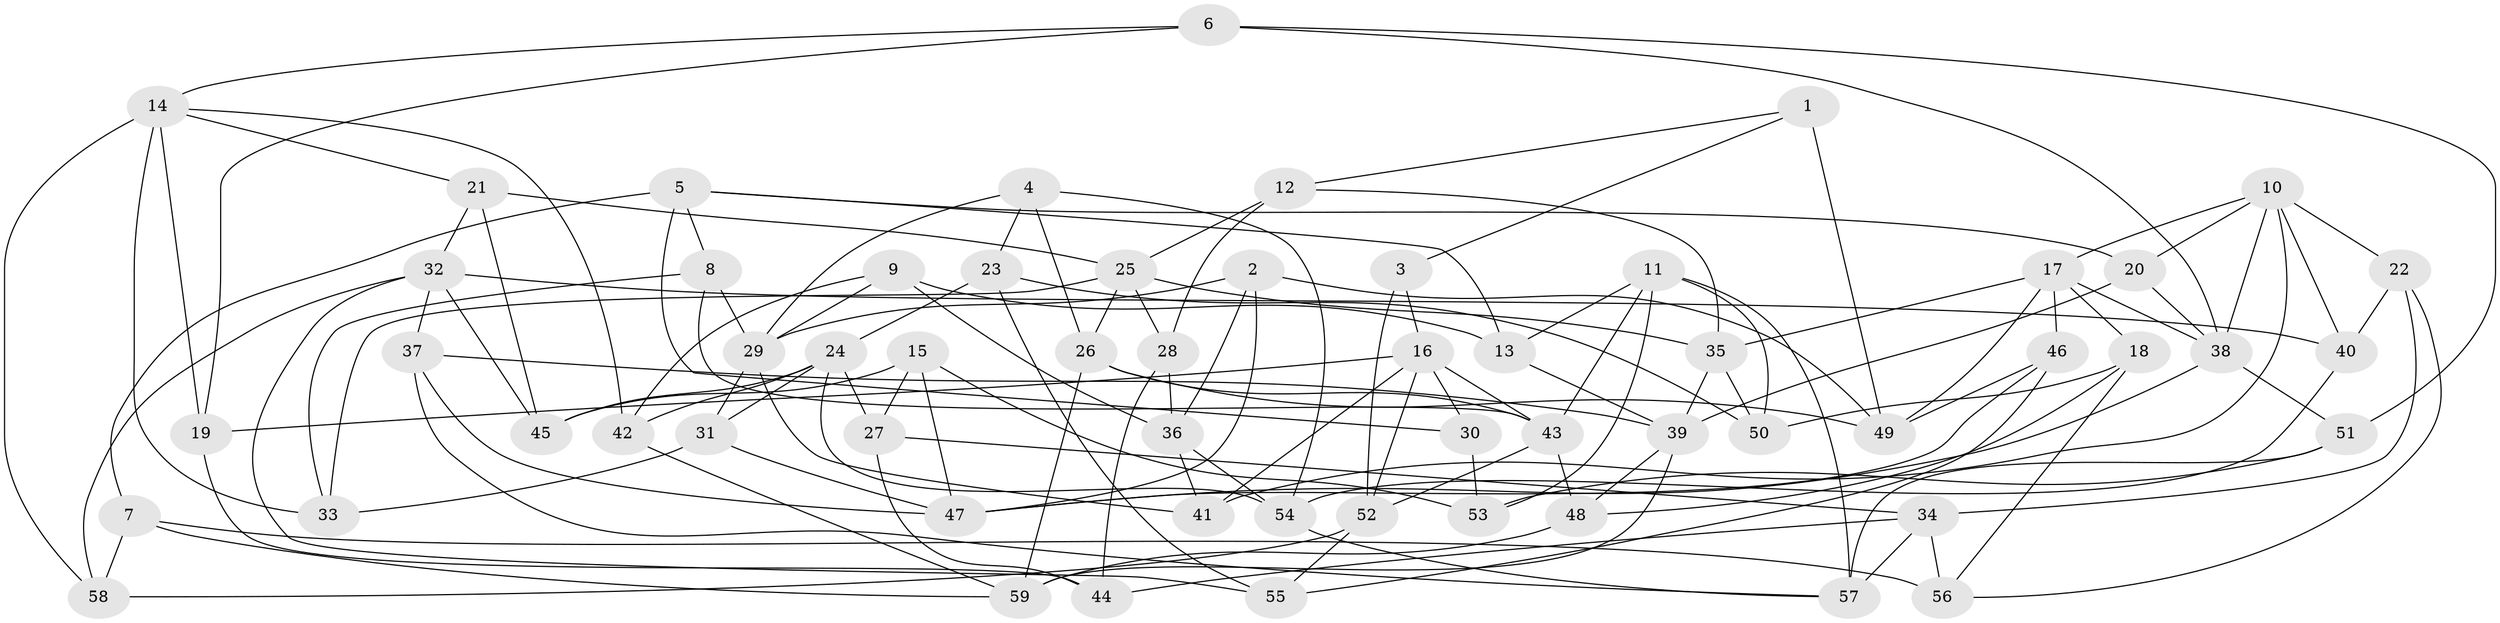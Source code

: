// original degree distribution, {4: 1.0}
// Generated by graph-tools (version 1.1) at 2025/38/03/04/25 23:38:11]
// undirected, 59 vertices, 134 edges
graph export_dot {
  node [color=gray90,style=filled];
  1;
  2;
  3;
  4;
  5;
  6;
  7;
  8;
  9;
  10;
  11;
  12;
  13;
  14;
  15;
  16;
  17;
  18;
  19;
  20;
  21;
  22;
  23;
  24;
  25;
  26;
  27;
  28;
  29;
  30;
  31;
  32;
  33;
  34;
  35;
  36;
  37;
  38;
  39;
  40;
  41;
  42;
  43;
  44;
  45;
  46;
  47;
  48;
  49;
  50;
  51;
  52;
  53;
  54;
  55;
  56;
  57;
  58;
  59;
  1 -- 3 [weight=1.0];
  1 -- 12 [weight=1.0];
  1 -- 49 [weight=2.0];
  2 -- 29 [weight=1.0];
  2 -- 36 [weight=1.0];
  2 -- 47 [weight=1.0];
  2 -- 49 [weight=1.0];
  3 -- 16 [weight=1.0];
  3 -- 52 [weight=2.0];
  4 -- 23 [weight=1.0];
  4 -- 26 [weight=1.0];
  4 -- 29 [weight=1.0];
  4 -- 54 [weight=1.0];
  5 -- 7 [weight=1.0];
  5 -- 8 [weight=1.0];
  5 -- 13 [weight=1.0];
  5 -- 20 [weight=1.0];
  5 -- 30 [weight=2.0];
  6 -- 14 [weight=1.0];
  6 -- 19 [weight=1.0];
  6 -- 38 [weight=1.0];
  6 -- 51 [weight=1.0];
  7 -- 56 [weight=1.0];
  7 -- 58 [weight=1.0];
  7 -- 59 [weight=1.0];
  8 -- 29 [weight=1.0];
  8 -- 33 [weight=1.0];
  8 -- 43 [weight=1.0];
  9 -- 13 [weight=1.0];
  9 -- 29 [weight=1.0];
  9 -- 36 [weight=1.0];
  9 -- 42 [weight=1.0];
  10 -- 17 [weight=1.0];
  10 -- 20 [weight=1.0];
  10 -- 22 [weight=1.0];
  10 -- 38 [weight=1.0];
  10 -- 40 [weight=1.0];
  10 -- 41 [weight=1.0];
  11 -- 13 [weight=1.0];
  11 -- 43 [weight=1.0];
  11 -- 50 [weight=2.0];
  11 -- 53 [weight=1.0];
  11 -- 57 [weight=1.0];
  12 -- 25 [weight=1.0];
  12 -- 28 [weight=1.0];
  12 -- 35 [weight=1.0];
  13 -- 39 [weight=1.0];
  14 -- 19 [weight=1.0];
  14 -- 21 [weight=1.0];
  14 -- 33 [weight=1.0];
  14 -- 42 [weight=1.0];
  14 -- 58 [weight=1.0];
  15 -- 27 [weight=1.0];
  15 -- 45 [weight=1.0];
  15 -- 47 [weight=1.0];
  15 -- 53 [weight=1.0];
  16 -- 19 [weight=1.0];
  16 -- 30 [weight=1.0];
  16 -- 41 [weight=1.0];
  16 -- 43 [weight=1.0];
  16 -- 52 [weight=1.0];
  17 -- 18 [weight=1.0];
  17 -- 35 [weight=1.0];
  17 -- 38 [weight=1.0];
  17 -- 46 [weight=1.0];
  17 -- 49 [weight=1.0];
  18 -- 48 [weight=1.0];
  18 -- 50 [weight=1.0];
  18 -- 56 [weight=1.0];
  19 -- 44 [weight=1.0];
  20 -- 38 [weight=1.0];
  20 -- 39 [weight=1.0];
  21 -- 25 [weight=1.0];
  21 -- 32 [weight=1.0];
  21 -- 45 [weight=1.0];
  22 -- 34 [weight=1.0];
  22 -- 40 [weight=1.0];
  22 -- 56 [weight=1.0];
  23 -- 24 [weight=1.0];
  23 -- 50 [weight=1.0];
  23 -- 55 [weight=1.0];
  24 -- 27 [weight=1.0];
  24 -- 31 [weight=1.0];
  24 -- 42 [weight=1.0];
  24 -- 45 [weight=1.0];
  24 -- 54 [weight=1.0];
  25 -- 26 [weight=1.0];
  25 -- 28 [weight=1.0];
  25 -- 33 [weight=1.0];
  25 -- 35 [weight=1.0];
  26 -- 43 [weight=1.0];
  26 -- 49 [weight=1.0];
  26 -- 59 [weight=2.0];
  27 -- 34 [weight=1.0];
  27 -- 44 [weight=1.0];
  28 -- 36 [weight=1.0];
  28 -- 44 [weight=1.0];
  29 -- 31 [weight=1.0];
  29 -- 41 [weight=1.0];
  30 -- 53 [weight=1.0];
  31 -- 33 [weight=1.0];
  31 -- 47 [weight=1.0];
  32 -- 37 [weight=1.0];
  32 -- 40 [weight=1.0];
  32 -- 45 [weight=1.0];
  32 -- 55 [weight=1.0];
  32 -- 58 [weight=1.0];
  34 -- 44 [weight=1.0];
  34 -- 56 [weight=1.0];
  34 -- 57 [weight=2.0];
  35 -- 39 [weight=1.0];
  35 -- 50 [weight=2.0];
  36 -- 41 [weight=1.0];
  36 -- 54 [weight=2.0];
  37 -- 39 [weight=1.0];
  37 -- 47 [weight=1.0];
  37 -- 57 [weight=1.0];
  38 -- 47 [weight=1.0];
  38 -- 51 [weight=1.0];
  39 -- 48 [weight=1.0];
  39 -- 59 [weight=1.0];
  40 -- 54 [weight=1.0];
  42 -- 59 [weight=1.0];
  43 -- 48 [weight=1.0];
  43 -- 52 [weight=1.0];
  46 -- 47 [weight=1.0];
  46 -- 49 [weight=1.0];
  46 -- 55 [weight=1.0];
  48 -- 59 [weight=1.0];
  51 -- 53 [weight=1.0];
  51 -- 57 [weight=1.0];
  52 -- 55 [weight=1.0];
  52 -- 58 [weight=1.0];
  54 -- 57 [weight=1.0];
}
